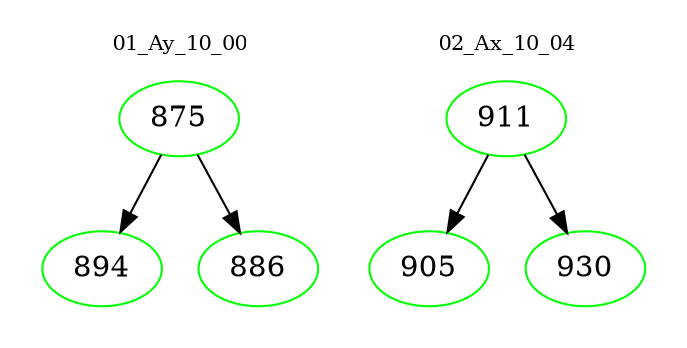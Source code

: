 digraph{
subgraph cluster_0 {
color = white
label = "01_Ay_10_00";
fontsize=10;
T0_875 [label="875", color="green"]
T0_875 -> T0_894 [color="black"]
T0_894 [label="894", color="green"]
T0_875 -> T0_886 [color="black"]
T0_886 [label="886", color="green"]
}
subgraph cluster_1 {
color = white
label = "02_Ax_10_04";
fontsize=10;
T1_911 [label="911", color="green"]
T1_911 -> T1_905 [color="black"]
T1_905 [label="905", color="green"]
T1_911 -> T1_930 [color="black"]
T1_930 [label="930", color="green"]
}
}
